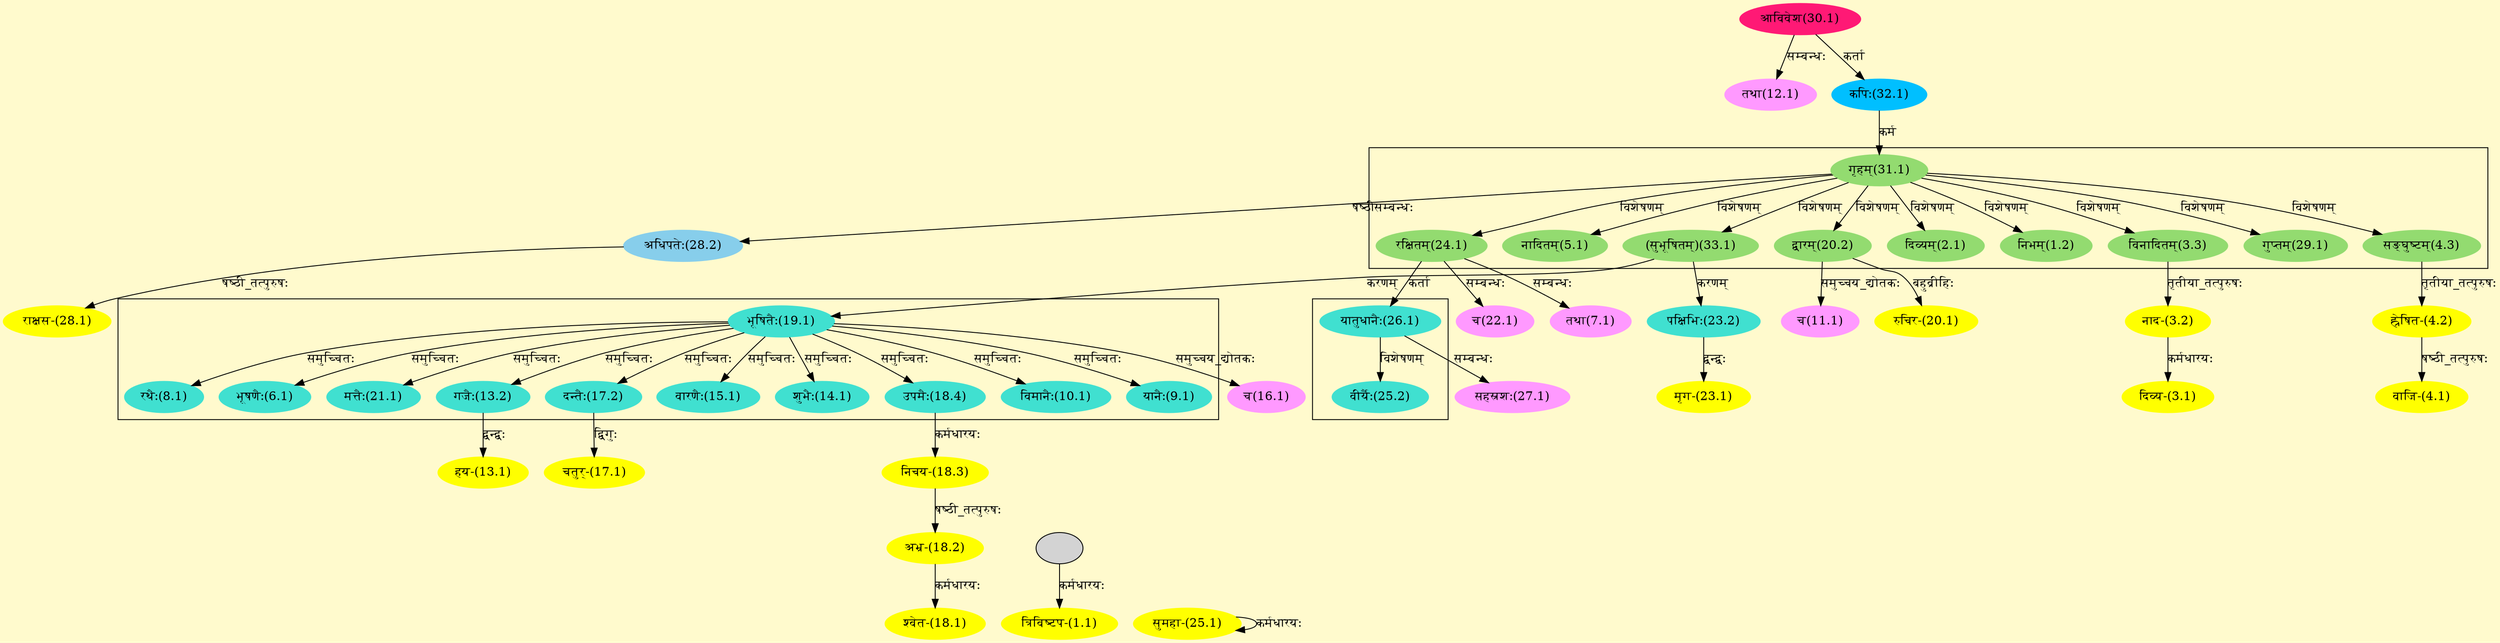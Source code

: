 digraph G{
rankdir=BT;
 compound=true;
 bgcolor="lemonchiffon1";

subgraph cluster_1{
Node1_2 [style=filled, color="#93DB70" label = "निभम्(1.2)"]
Node31_1 [style=filled, color="#93DB70" label = "गृहम्(31.1)"]
Node2_1 [style=filled, color="#93DB70" label = "दिव्यम्(2.1)"]
Node3_3 [style=filled, color="#93DB70" label = "विनादितम्(3.3)"]
Node4_3 [style=filled, color="#93DB70" label = "सङ्घुष्टम्(4.3)"]
Node5_1 [style=filled, color="#93DB70" label = "नादितम्(5.1)"]
Node20_2 [style=filled, color="#93DB70" label = "द्वारम्(20.2)"]
Node24_1 [style=filled, color="#93DB70" label = "रक्षितम्(24.1)"]
Node29_1 [style=filled, color="#93DB70" label = "गुप्तम्(29.1)"]
Node33_1 [style=filled, color="#93DB70" label = "(सुभूषितम्)(33.1)"]

}

subgraph cluster_2{
Node6_1 [style=filled, color="#40E0D0" label = "भूषणैः(6.1)"]
Node19_1 [style=filled, color="#40E0D0" label = "भूषितैः(19.1)"]
Node8_1 [style=filled, color="#40E0D0" label = "रथैः(8.1)"]
Node9_1 [style=filled, color="#40E0D0" label = "यानैः(9.1)"]
Node10_1 [style=filled, color="#40E0D0" label = "विमानैः(10.1)"]
Node13_2 [style=filled, color="#40E0D0" label = "गजैः(13.2)"]
Node14_1 [style=filled, color="#40E0D0" label = "शुभैः(14.1)"]
Node15_1 [style=filled, color="#40E0D0" label = "वारणैः(15.1)"]
Node17_2 [style=filled, color="#40E0D0" label = "दन्तैः(17.2)"]
Node18_4 [style=filled, color="#40E0D0" label = "उपमैः(18.4)"]
Node21_1 [style=filled, color="#40E0D0" label = "मत्तैः(21.1)"]

}

subgraph cluster_3{
Node25_2 [style=filled, color="#40E0D0" label = "वीर्यैः(25.2)"]
Node26_1 [style=filled, color="#40E0D0" label = "यातुधानैः(26.1)"]

}
Node1_1 [style=filled, color="#FFFF00" label = "त्रिविष्टप-(1.1)"]
Node1_3 [style=filled, color="" label = ""]
Node3_1 [style=filled, color="#FFFF00" label = "दिव्य-(3.1)"]
Node3_2 [style=filled, color="#FFFF00" label = "नाद-(3.2)"]
Node3_3 [style=filled, color="#93DB70" label = "विनादितम्(3.3)"]
Node4_1 [style=filled, color="#FFFF00" label = "वाजि-(4.1)"]
Node4_2 [style=filled, color="#FFFF00" label = "ह्रेषित-(4.2)"]
Node4_3 [style=filled, color="#93DB70" label = "सङ्घुष्टम्(4.3)"]
Node7_1 [style=filled, color="#FF99FF" label = "तथा(7.1)"]
Node24_1 [style=filled, color="#93DB70" label = "रक्षितम्(24.1)"]
Node11_1 [style=filled, color="#FF99FF" label = "च(11.1)"]
Node20_2 [style=filled, color="#93DB70" label = "द्वारम्(20.2)"]
Node12_1 [style=filled, color="#FF99FF" label = "तथा(12.1)"]
Node30_1 [style=filled, color="#FF1975" label = "आविवेश(30.1)"]
Node13_1 [style=filled, color="#FFFF00" label = "हय-(13.1)"]
Node13_2 [style=filled, color="#40E0D0" label = "गजैः(13.2)"]
Node16_1 [style=filled, color="#FF99FF" label = "च(16.1)"]
Node19_1 [style=filled, color="#40E0D0" label = "भूषितैः(19.1)"]
Node17_1 [style=filled, color="#FFFF00" label = "चतुर्-(17.1)"]
Node17_2 [style=filled, color="#40E0D0" label = "दन्तैः(17.2)"]
Node18_1 [style=filled, color="#FFFF00" label = "श्वेत-(18.1)"]
Node18_2 [style=filled, color="#FFFF00" label = "अभ्र-(18.2)"]
Node18_3 [style=filled, color="#FFFF00" label = "निचय-(18.3)"]
Node18_4 [style=filled, color="#40E0D0" label = "उपमैः(18.4)"]
Node33_1 [style=filled, color="#93DB70" label = "(सुभूषितम्)(33.1)"]
Node20_1 [style=filled, color="#FFFF00" label = "रुचिर-(20.1)"]
Node22_1 [style=filled, color="#FF99FF" label = "च(22.1)"]
Node23_1 [style=filled, color="#FFFF00" label = "मृग-(23.1)"]
Node23_2 [style=filled, color="#40E0D0" label = "पक्षिभिः(23.2)"]
Node25_1 [style=filled, color="#FFFF00" label = "सुमहा-(25.1)"]
Node26_1 [style=filled, color="#40E0D0" label = "यातुधानैः(26.1)"]
Node27_1 [style=filled, color="#FF99FF" label = "सहस्रशः(27.1)"]
Node28_1 [style=filled, color="#FFFF00" label = "राक्षस-(28.1)"]
Node28_2 [style=filled, color="#87CEEB" label = "अधिपतेः(28.2)"]
Node31_1 [style=filled, color="#93DB70" label = "गृहम्(31.1)"]
Node [style=filled, color="" label = "()"]
Node32_1 [style=filled, color="#00BFFF" label = "कपिः(32.1)"]
/* Start of Relations section */

Node1_1 -> Node1_3 [  label="कर्मधारयः"  dir="back" ]
Node1_2 -> Node31_1 [  label="विशेषणम्"  dir="back" ]
Node2_1 -> Node31_1 [  label="विशेषणम्"  dir="back" ]
Node3_1 -> Node3_2 [  label="कर्मधारयः"  dir="back" ]
Node3_2 -> Node3_3 [  label="तृतीया_तत्पुरुषः"  dir="back" ]
Node3_3 -> Node31_1 [  label="विशेषणम्"  dir="back" ]
Node4_1 -> Node4_2 [  label="षष्ठी_तत्पुरुषः"  dir="back" ]
Node4_2 -> Node4_3 [  label="तृतीया_तत्पुरुषः"  dir="back" ]
Node4_3 -> Node31_1 [  label="विशेषणम्"  dir="back" ]
Node5_1 -> Node31_1 [  label="विशेषणम्"  dir="back" ]
Node6_1 -> Node19_1 [  label="समुच्चितः"  dir="back" ]
Node7_1 -> Node24_1 [  label="सम्बन्धः"  dir="back" ]
Node8_1 -> Node19_1 [  label="समुच्चितः"  dir="back" ]
Node9_1 -> Node19_1 [  label="समुच्चितः"  dir="back" ]
Node10_1 -> Node19_1 [  label="समुच्चितः"  dir="back" ]
Node11_1 -> Node20_2 [  label="समुच्चय_द्योतकः"  dir="back" ]
Node12_1 -> Node30_1 [  label="सम्बन्धः"  dir="back" ]
Node13_1 -> Node13_2 [  label="द्वन्द्वः"  dir="back" ]
Node13_2 -> Node19_1 [  label="समुच्चितः"  dir="back" ]
Node14_1 -> Node19_1 [  label="समुच्चितः"  dir="back" ]
Node15_1 -> Node19_1 [  label="समुच्चितः"  dir="back" ]
Node16_1 -> Node19_1 [  label="समुच्चय_द्योतकः"  dir="back" ]
Node17_1 -> Node17_2 [  label="द्विगुः"  dir="back" ]
Node17_2 -> Node19_1 [  label="समुच्चितः"  dir="back" ]
Node18_1 -> Node18_2 [  label="कर्मधारयः"  dir="back" ]
Node18_2 -> Node18_3 [  label="षष्ठी_तत्पुरुषः"  dir="back" ]
Node18_3 -> Node18_4 [  label="कर्मधारयः"  dir="back" ]
Node18_4 -> Node19_1 [  label="समुच्चितः"  dir="back" ]
Node19_1 -> Node33_1 [  label="करणम्"  dir="back" ]
Node20_1 -> Node20_2 [  label="बहुव्रीहिः"  dir="back" ]
Node20_2 -> Node31_1 [  label="विशेषणम्"  dir="back" ]
Node21_1 -> Node19_1 [  label="समुच्चितः"  dir="back" ]
Node22_1 -> Node24_1 [  label="सम्बन्धः"  dir="back" ]
Node23_1 -> Node23_2 [  label="द्वन्द्वः"  dir="back" ]
Node23_2 -> Node33_1 [  label="करणम्"  dir="back" ]
Node24_1 -> Node31_1 [  label="विशेषणम्"  dir="back" ]
Node25_1 -> Node25_1 [  label="कर्मधारयः"  dir="back" ]
Node25_2 -> Node26_1 [  label="विशेषणम्"  dir="back" ]
Node26_1 -> Node24_1 [  label="कर्ता"  dir="back" ]
Node27_1 -> Node26_1 [  label="सम्बन्धः"  dir="back" ]
Node28_1 -> Node28_2 [  label="षष्ठी_तत्पुरुषः"  dir="back" ]
Node28_2 -> Node31_1 [  label="षष्ठीसम्बन्धः"  dir="back" ]
Node29_1 -> Node31_1 [  label="विशेषणम्"  dir="back" ]
Node31_1 -> Node32_1 [  label="कर्म"  dir="back" ]
Node32_1 -> Node30_1 [  label="कर्ता"  dir="back" ]
Node33_1 -> Node31_1 [  label="विशेषणम्"  dir="back" ]
}
